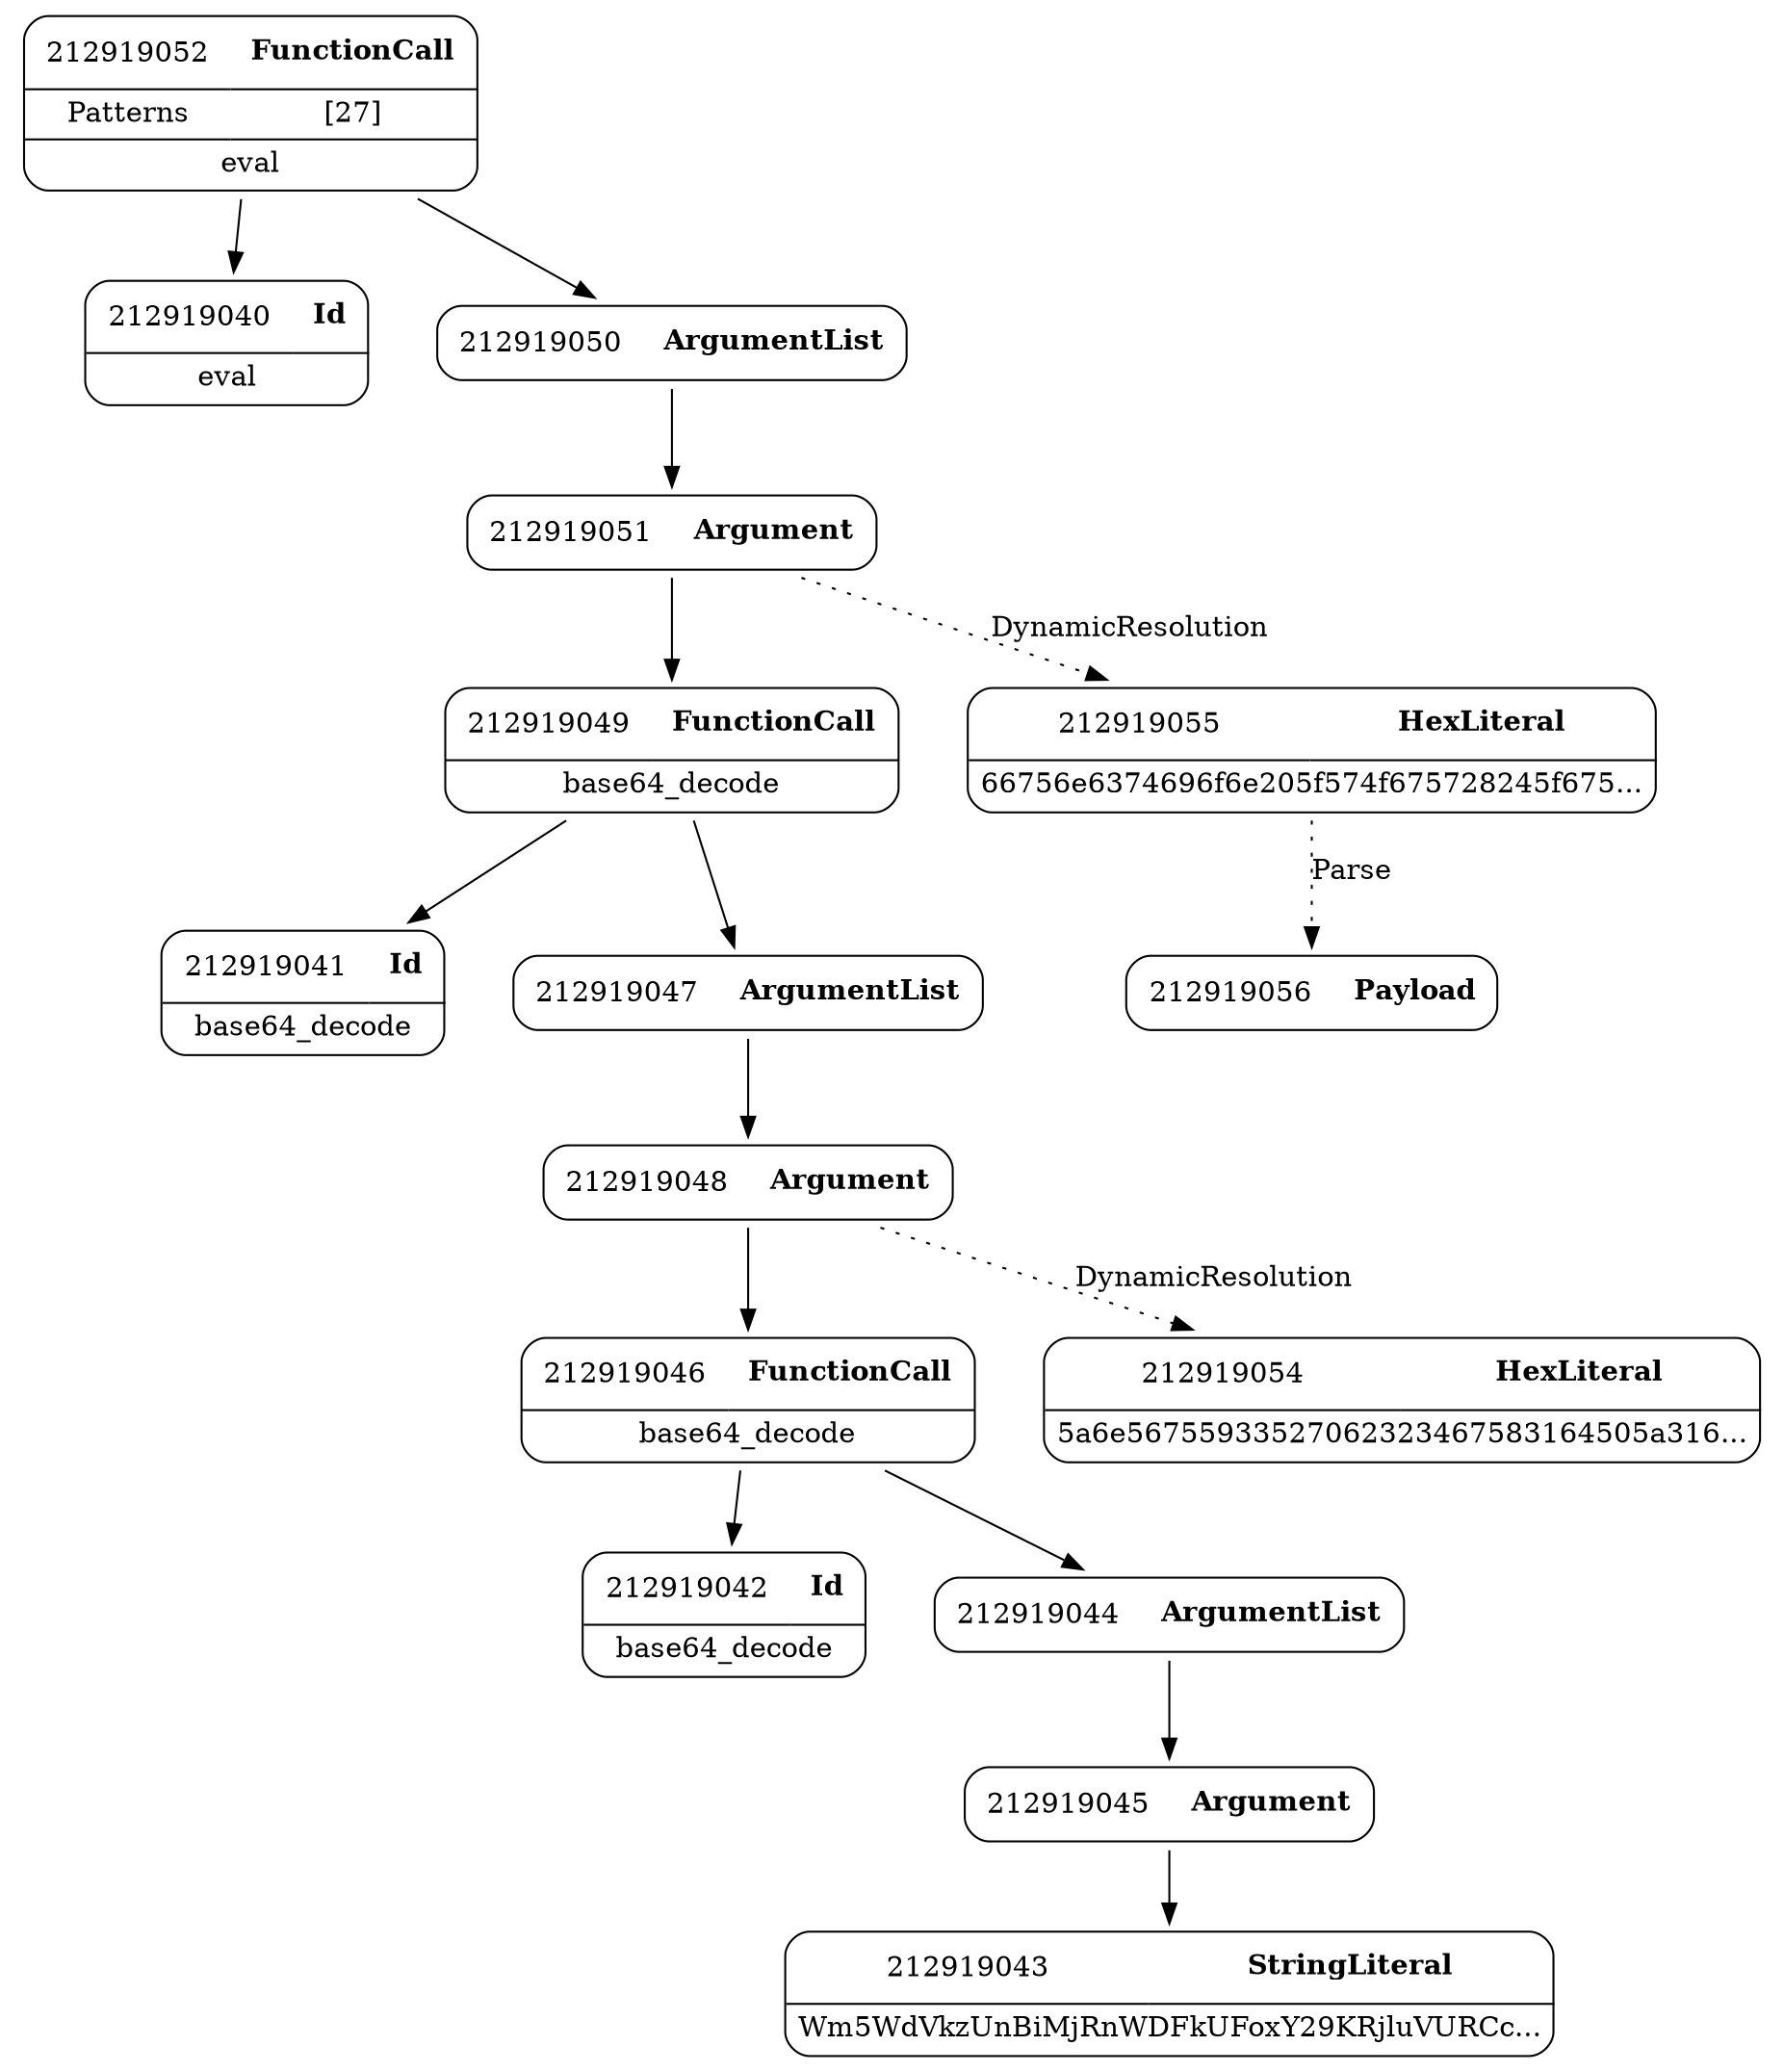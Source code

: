digraph ast {
node [shape=none];
212919056 [label=<<TABLE border='1' cellspacing='0' cellpadding='10' style='rounded' ><TR><TD border='0'>212919056</TD><TD border='0'><B>Payload</B></TD></TR></TABLE>>];
212919040 [label=<<TABLE border='1' cellspacing='0' cellpadding='10' style='rounded' ><TR><TD border='0'>212919040</TD><TD border='0'><B>Id</B></TD></TR><HR/><TR><TD border='0' cellpadding='5' colspan='2'>eval</TD></TR></TABLE>>];
212919041 [label=<<TABLE border='1' cellspacing='0' cellpadding='10' style='rounded' ><TR><TD border='0'>212919041</TD><TD border='0'><B>Id</B></TD></TR><HR/><TR><TD border='0' cellpadding='5' colspan='2'>base64_decode</TD></TR></TABLE>>];
212919042 [label=<<TABLE border='1' cellspacing='0' cellpadding='10' style='rounded' ><TR><TD border='0'>212919042</TD><TD border='0'><B>Id</B></TD></TR><HR/><TR><TD border='0' cellpadding='5' colspan='2'>base64_decode</TD></TR></TABLE>>];
212919043 [label=<<TABLE border='1' cellspacing='0' cellpadding='10' style='rounded' ><TR><TD border='0'>212919043</TD><TD border='0'><B>StringLiteral</B></TD></TR><HR/><TR><TD border='0' cellpadding='5' colspan='2'>Wm5WdVkzUnBiMjRnWDFkUFoxY29KRjluVURCc...</TD></TR></TABLE>>];
212919044 [label=<<TABLE border='1' cellspacing='0' cellpadding='10' style='rounded' ><TR><TD border='0'>212919044</TD><TD border='0'><B>ArgumentList</B></TD></TR></TABLE>>];
212919044 -> 212919045 [weight=2];
212919045 [label=<<TABLE border='1' cellspacing='0' cellpadding='10' style='rounded' ><TR><TD border='0'>212919045</TD><TD border='0'><B>Argument</B></TD></TR></TABLE>>];
212919045 -> 212919043 [weight=2];
212919046 [label=<<TABLE border='1' cellspacing='0' cellpadding='10' style='rounded' ><TR><TD border='0'>212919046</TD><TD border='0'><B>FunctionCall</B></TD></TR><HR/><TR><TD border='0' cellpadding='5' colspan='2'>base64_decode</TD></TR></TABLE>>];
212919046 -> 212919042 [weight=2];
212919046 -> 212919044 [weight=2];
212919047 [label=<<TABLE border='1' cellspacing='0' cellpadding='10' style='rounded' ><TR><TD border='0'>212919047</TD><TD border='0'><B>ArgumentList</B></TD></TR></TABLE>>];
212919047 -> 212919048 [weight=2];
212919048 [label=<<TABLE border='1' cellspacing='0' cellpadding='10' style='rounded' ><TR><TD border='0'>212919048</TD><TD border='0'><B>Argument</B></TD></TR></TABLE>>];
212919048 -> 212919046 [weight=2];
212919048 -> 212919054 [style=dotted,label=DynamicResolution];
212919049 [label=<<TABLE border='1' cellspacing='0' cellpadding='10' style='rounded' ><TR><TD border='0'>212919049</TD><TD border='0'><B>FunctionCall</B></TD></TR><HR/><TR><TD border='0' cellpadding='5' colspan='2'>base64_decode</TD></TR></TABLE>>];
212919049 -> 212919041 [weight=2];
212919049 -> 212919047 [weight=2];
212919050 [label=<<TABLE border='1' cellspacing='0' cellpadding='10' style='rounded' ><TR><TD border='0'>212919050</TD><TD border='0'><B>ArgumentList</B></TD></TR></TABLE>>];
212919050 -> 212919051 [weight=2];
212919051 [label=<<TABLE border='1' cellspacing='0' cellpadding='10' style='rounded' ><TR><TD border='0'>212919051</TD><TD border='0'><B>Argument</B></TD></TR></TABLE>>];
212919051 -> 212919049 [weight=2];
212919051 -> 212919055 [style=dotted,label=DynamicResolution];
212919052 [label=<<TABLE border='1' cellspacing='0' cellpadding='10' style='rounded' ><TR><TD border='0'>212919052</TD><TD border='0'><B>FunctionCall</B></TD></TR><HR/><TR><TD border='0' cellpadding='5'>Patterns</TD><TD border='0' cellpadding='5'>[27]</TD></TR><HR/><TR><TD border='0' cellpadding='5' colspan='2'>eval</TD></TR></TABLE>>];
212919052 -> 212919040 [weight=2];
212919052 -> 212919050 [weight=2];
212919054 [label=<<TABLE border='1' cellspacing='0' cellpadding='10' style='rounded' ><TR><TD border='0'>212919054</TD><TD border='0'><B>HexLiteral</B></TD></TR><HR/><TR><TD border='0' cellpadding='5' colspan='2'>5a6e56755933527062323467583164505a316...</TD></TR></TABLE>>];
212919055 [label=<<TABLE border='1' cellspacing='0' cellpadding='10' style='rounded' ><TR><TD border='0'>212919055</TD><TD border='0'><B>HexLiteral</B></TD></TR><HR/><TR><TD border='0' cellpadding='5' colspan='2'>66756e6374696f6e205f574f675728245f675...</TD></TR></TABLE>>];
212919055 -> 212919056 [style=dotted,label=Parse];
}

